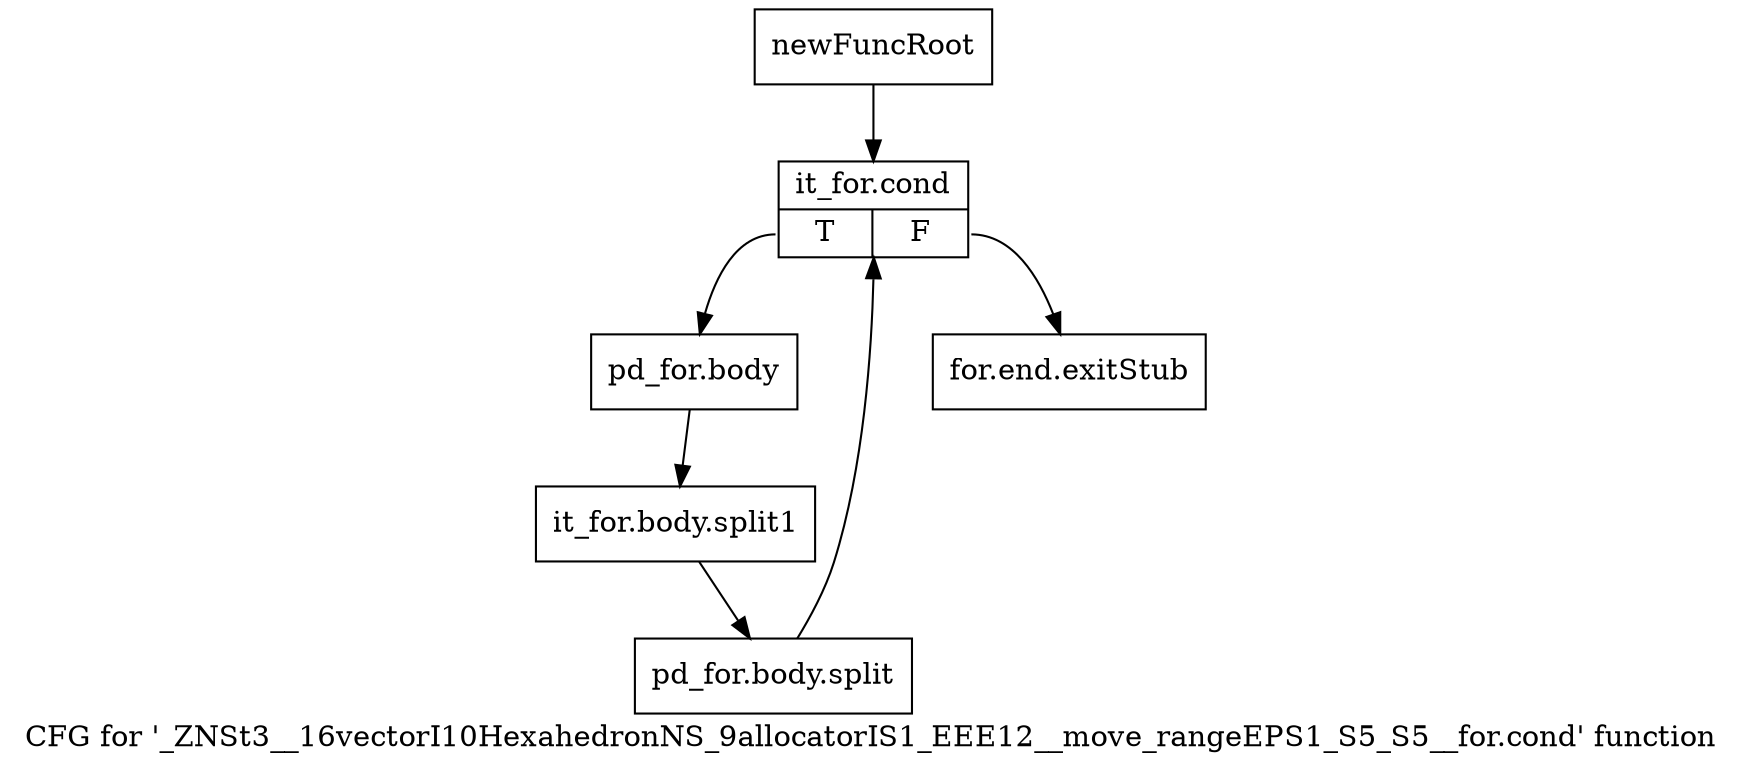 digraph "CFG for '_ZNSt3__16vectorI10HexahedronNS_9allocatorIS1_EEE12__move_rangeEPS1_S5_S5__for.cond' function" {
	label="CFG for '_ZNSt3__16vectorI10HexahedronNS_9allocatorIS1_EEE12__move_rangeEPS1_S5_S5__for.cond' function";

	Node0x97aed40 [shape=record,label="{newFuncRoot}"];
	Node0x97aed40 -> Node0x97aede0;
	Node0x97aed90 [shape=record,label="{for.end.exitStub}"];
	Node0x97aede0 [shape=record,label="{it_for.cond|{<s0>T|<s1>F}}"];
	Node0x97aede0:s0 -> Node0x97aee30;
	Node0x97aede0:s1 -> Node0x97aed90;
	Node0x97aee30 [shape=record,label="{pd_for.body}"];
	Node0x97aee30 -> Node0xbad06c0;
	Node0xbad06c0 [shape=record,label="{it_for.body.split1}"];
	Node0xbad06c0 -> Node0xbad07b0;
	Node0xbad07b0 [shape=record,label="{pd_for.body.split}"];
	Node0xbad07b0 -> Node0x97aede0;
}
